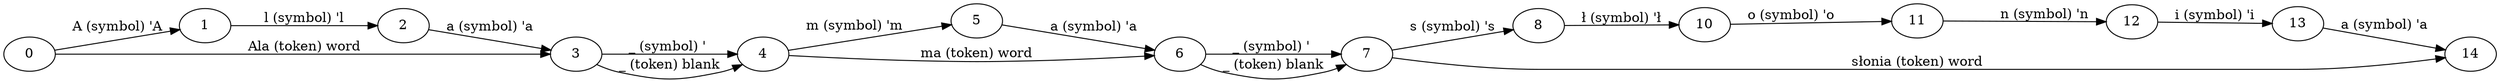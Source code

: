 digraph G {
rankdir=LR
0 -> 1 [label="A (symbol) 'A"]
1 -> 2 [label="l (symbol) 'l"]
2 -> 3 [label="a (symbol) 'a"]
0 -> 3 [label="Ala (token) word"]
3 -> 4 [label="_ (symbol) ' "]
3 -> 4 [label="_ (token) blank"]
4 -> 5 [label="m (symbol) 'm"]
5 -> 6 [label="a (symbol) 'a"]
4 -> 6 [label="ma (token) word"]
6 -> 7 [label="_ (symbol) ' "]
6 -> 7 [label="_ (token) blank"]
7 -> 8 [label="s (symbol) 's"]
8 -> 10 [label="ł (symbol) 'ł"]
10 -> 11 [label="o (symbol) 'o"]
11 -> 12 [label="n (symbol) 'n"]
12 -> 13 [label="i (symbol) 'i"]
13 -> 14 [label="a (symbol) 'a"]
7 -> 14 [label="słonia (token) word"]
}
